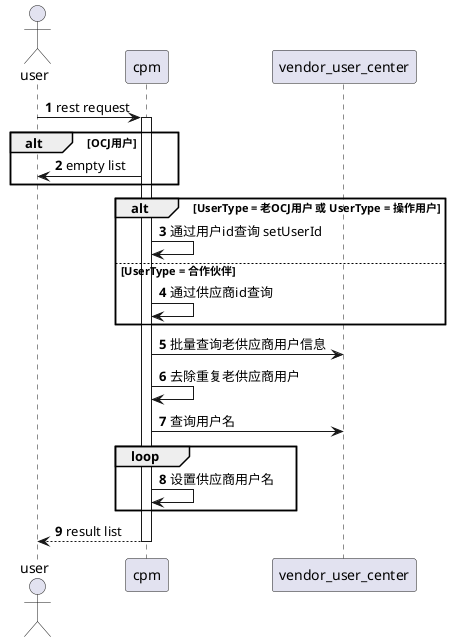 @startuml
autonumber
actor user
participant cpm


user-> cpm: rest request

activate cpm

alt OCJ用户
    cpm -> user : empty list
end

alt UserType = 老OCJ用户 或 UserType = 操作用户

    cpm -> cpm :通过用户id查询 setUserId

else UserType = 合作伙伴

    cpm -> cpm :通过供应商id查询

end
    cpm -> vendor_user_center : 批量查询老供应商用户信息
    cpm -> cpm : 去除重复老供应商用户
    cpm -> vendor_user_center : 查询用户名
    loop
         cpm -> cpm : 设置供应商用户名
    end

return result list
deactivate cpm




@enduml
